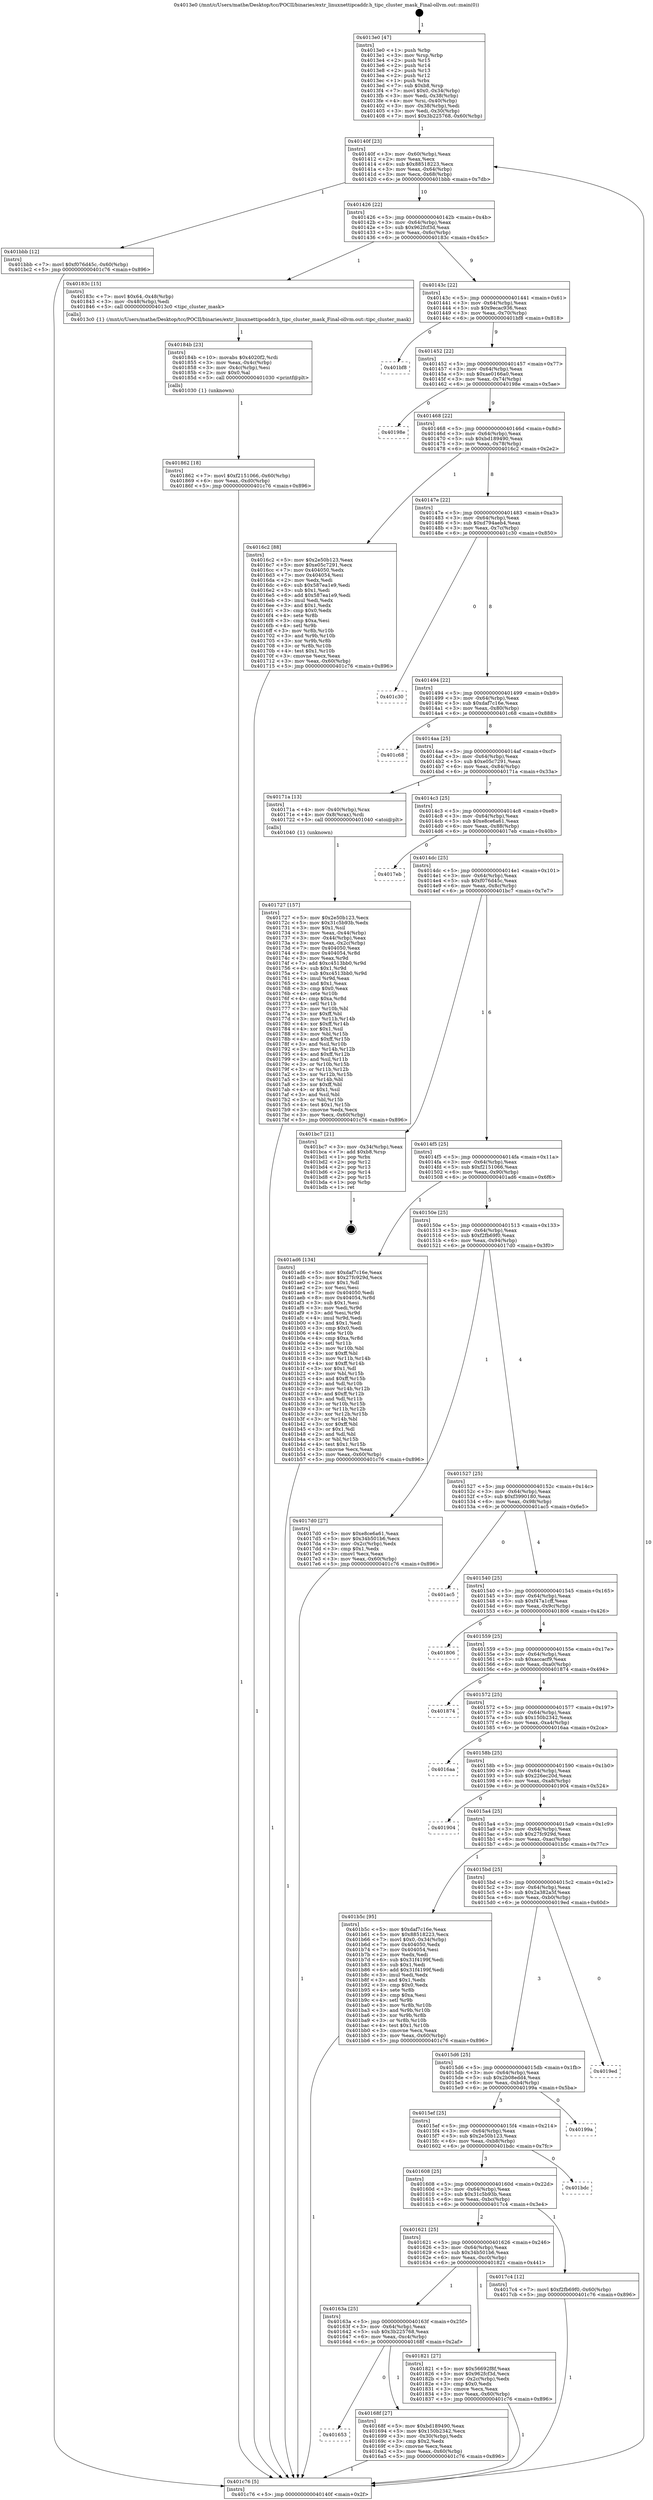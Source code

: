 digraph "0x4013e0" {
  label = "0x4013e0 (/mnt/c/Users/mathe/Desktop/tcc/POCII/binaries/extr_linuxnettipcaddr.h_tipc_cluster_mask_Final-ollvm.out::main(0))"
  labelloc = "t"
  node[shape=record]

  Entry [label="",width=0.3,height=0.3,shape=circle,fillcolor=black,style=filled]
  "0x40140f" [label="{
     0x40140f [23]\l
     | [instrs]\l
     &nbsp;&nbsp;0x40140f \<+3\>: mov -0x60(%rbp),%eax\l
     &nbsp;&nbsp;0x401412 \<+2\>: mov %eax,%ecx\l
     &nbsp;&nbsp;0x401414 \<+6\>: sub $0x88518223,%ecx\l
     &nbsp;&nbsp;0x40141a \<+3\>: mov %eax,-0x64(%rbp)\l
     &nbsp;&nbsp;0x40141d \<+3\>: mov %ecx,-0x68(%rbp)\l
     &nbsp;&nbsp;0x401420 \<+6\>: je 0000000000401bbb \<main+0x7db\>\l
  }"]
  "0x401bbb" [label="{
     0x401bbb [12]\l
     | [instrs]\l
     &nbsp;&nbsp;0x401bbb \<+7\>: movl $0xf076d45c,-0x60(%rbp)\l
     &nbsp;&nbsp;0x401bc2 \<+5\>: jmp 0000000000401c76 \<main+0x896\>\l
  }"]
  "0x401426" [label="{
     0x401426 [22]\l
     | [instrs]\l
     &nbsp;&nbsp;0x401426 \<+5\>: jmp 000000000040142b \<main+0x4b\>\l
     &nbsp;&nbsp;0x40142b \<+3\>: mov -0x64(%rbp),%eax\l
     &nbsp;&nbsp;0x40142e \<+5\>: sub $0x962fcf3d,%eax\l
     &nbsp;&nbsp;0x401433 \<+3\>: mov %eax,-0x6c(%rbp)\l
     &nbsp;&nbsp;0x401436 \<+6\>: je 000000000040183c \<main+0x45c\>\l
  }"]
  Exit [label="",width=0.3,height=0.3,shape=circle,fillcolor=black,style=filled,peripheries=2]
  "0x40183c" [label="{
     0x40183c [15]\l
     | [instrs]\l
     &nbsp;&nbsp;0x40183c \<+7\>: movl $0x64,-0x48(%rbp)\l
     &nbsp;&nbsp;0x401843 \<+3\>: mov -0x48(%rbp),%edi\l
     &nbsp;&nbsp;0x401846 \<+5\>: call 00000000004013c0 \<tipc_cluster_mask\>\l
     | [calls]\l
     &nbsp;&nbsp;0x4013c0 \{1\} (/mnt/c/Users/mathe/Desktop/tcc/POCII/binaries/extr_linuxnettipcaddr.h_tipc_cluster_mask_Final-ollvm.out::tipc_cluster_mask)\l
  }"]
  "0x40143c" [label="{
     0x40143c [22]\l
     | [instrs]\l
     &nbsp;&nbsp;0x40143c \<+5\>: jmp 0000000000401441 \<main+0x61\>\l
     &nbsp;&nbsp;0x401441 \<+3\>: mov -0x64(%rbp),%eax\l
     &nbsp;&nbsp;0x401444 \<+5\>: sub $0x9ecac936,%eax\l
     &nbsp;&nbsp;0x401449 \<+3\>: mov %eax,-0x70(%rbp)\l
     &nbsp;&nbsp;0x40144c \<+6\>: je 0000000000401bf8 \<main+0x818\>\l
  }"]
  "0x401862" [label="{
     0x401862 [18]\l
     | [instrs]\l
     &nbsp;&nbsp;0x401862 \<+7\>: movl $0xf2151066,-0x60(%rbp)\l
     &nbsp;&nbsp;0x401869 \<+6\>: mov %eax,-0xd0(%rbp)\l
     &nbsp;&nbsp;0x40186f \<+5\>: jmp 0000000000401c76 \<main+0x896\>\l
  }"]
  "0x401bf8" [label="{
     0x401bf8\l
  }", style=dashed]
  "0x401452" [label="{
     0x401452 [22]\l
     | [instrs]\l
     &nbsp;&nbsp;0x401452 \<+5\>: jmp 0000000000401457 \<main+0x77\>\l
     &nbsp;&nbsp;0x401457 \<+3\>: mov -0x64(%rbp),%eax\l
     &nbsp;&nbsp;0x40145a \<+5\>: sub $0xae0166a0,%eax\l
     &nbsp;&nbsp;0x40145f \<+3\>: mov %eax,-0x74(%rbp)\l
     &nbsp;&nbsp;0x401462 \<+6\>: je 000000000040198e \<main+0x5ae\>\l
  }"]
  "0x40184b" [label="{
     0x40184b [23]\l
     | [instrs]\l
     &nbsp;&nbsp;0x40184b \<+10\>: movabs $0x4020f2,%rdi\l
     &nbsp;&nbsp;0x401855 \<+3\>: mov %eax,-0x4c(%rbp)\l
     &nbsp;&nbsp;0x401858 \<+3\>: mov -0x4c(%rbp),%esi\l
     &nbsp;&nbsp;0x40185b \<+2\>: mov $0x0,%al\l
     &nbsp;&nbsp;0x40185d \<+5\>: call 0000000000401030 \<printf@plt\>\l
     | [calls]\l
     &nbsp;&nbsp;0x401030 \{1\} (unknown)\l
  }"]
  "0x40198e" [label="{
     0x40198e\l
  }", style=dashed]
  "0x401468" [label="{
     0x401468 [22]\l
     | [instrs]\l
     &nbsp;&nbsp;0x401468 \<+5\>: jmp 000000000040146d \<main+0x8d\>\l
     &nbsp;&nbsp;0x40146d \<+3\>: mov -0x64(%rbp),%eax\l
     &nbsp;&nbsp;0x401470 \<+5\>: sub $0xbd189490,%eax\l
     &nbsp;&nbsp;0x401475 \<+3\>: mov %eax,-0x78(%rbp)\l
     &nbsp;&nbsp;0x401478 \<+6\>: je 00000000004016c2 \<main+0x2e2\>\l
  }"]
  "0x401727" [label="{
     0x401727 [157]\l
     | [instrs]\l
     &nbsp;&nbsp;0x401727 \<+5\>: mov $0x2e50b123,%ecx\l
     &nbsp;&nbsp;0x40172c \<+5\>: mov $0x31c5b93b,%edx\l
     &nbsp;&nbsp;0x401731 \<+3\>: mov $0x1,%sil\l
     &nbsp;&nbsp;0x401734 \<+3\>: mov %eax,-0x44(%rbp)\l
     &nbsp;&nbsp;0x401737 \<+3\>: mov -0x44(%rbp),%eax\l
     &nbsp;&nbsp;0x40173a \<+3\>: mov %eax,-0x2c(%rbp)\l
     &nbsp;&nbsp;0x40173d \<+7\>: mov 0x404050,%eax\l
     &nbsp;&nbsp;0x401744 \<+8\>: mov 0x404054,%r8d\l
     &nbsp;&nbsp;0x40174c \<+3\>: mov %eax,%r9d\l
     &nbsp;&nbsp;0x40174f \<+7\>: add $0xc4513bb0,%r9d\l
     &nbsp;&nbsp;0x401756 \<+4\>: sub $0x1,%r9d\l
     &nbsp;&nbsp;0x40175a \<+7\>: sub $0xc4513bb0,%r9d\l
     &nbsp;&nbsp;0x401761 \<+4\>: imul %r9d,%eax\l
     &nbsp;&nbsp;0x401765 \<+3\>: and $0x1,%eax\l
     &nbsp;&nbsp;0x401768 \<+3\>: cmp $0x0,%eax\l
     &nbsp;&nbsp;0x40176b \<+4\>: sete %r10b\l
     &nbsp;&nbsp;0x40176f \<+4\>: cmp $0xa,%r8d\l
     &nbsp;&nbsp;0x401773 \<+4\>: setl %r11b\l
     &nbsp;&nbsp;0x401777 \<+3\>: mov %r10b,%bl\l
     &nbsp;&nbsp;0x40177a \<+3\>: xor $0xff,%bl\l
     &nbsp;&nbsp;0x40177d \<+3\>: mov %r11b,%r14b\l
     &nbsp;&nbsp;0x401780 \<+4\>: xor $0xff,%r14b\l
     &nbsp;&nbsp;0x401784 \<+4\>: xor $0x1,%sil\l
     &nbsp;&nbsp;0x401788 \<+3\>: mov %bl,%r15b\l
     &nbsp;&nbsp;0x40178b \<+4\>: and $0xff,%r15b\l
     &nbsp;&nbsp;0x40178f \<+3\>: and %sil,%r10b\l
     &nbsp;&nbsp;0x401792 \<+3\>: mov %r14b,%r12b\l
     &nbsp;&nbsp;0x401795 \<+4\>: and $0xff,%r12b\l
     &nbsp;&nbsp;0x401799 \<+3\>: and %sil,%r11b\l
     &nbsp;&nbsp;0x40179c \<+3\>: or %r10b,%r15b\l
     &nbsp;&nbsp;0x40179f \<+3\>: or %r11b,%r12b\l
     &nbsp;&nbsp;0x4017a2 \<+3\>: xor %r12b,%r15b\l
     &nbsp;&nbsp;0x4017a5 \<+3\>: or %r14b,%bl\l
     &nbsp;&nbsp;0x4017a8 \<+3\>: xor $0xff,%bl\l
     &nbsp;&nbsp;0x4017ab \<+4\>: or $0x1,%sil\l
     &nbsp;&nbsp;0x4017af \<+3\>: and %sil,%bl\l
     &nbsp;&nbsp;0x4017b2 \<+3\>: or %bl,%r15b\l
     &nbsp;&nbsp;0x4017b5 \<+4\>: test $0x1,%r15b\l
     &nbsp;&nbsp;0x4017b9 \<+3\>: cmovne %edx,%ecx\l
     &nbsp;&nbsp;0x4017bc \<+3\>: mov %ecx,-0x60(%rbp)\l
     &nbsp;&nbsp;0x4017bf \<+5\>: jmp 0000000000401c76 \<main+0x896\>\l
  }"]
  "0x4016c2" [label="{
     0x4016c2 [88]\l
     | [instrs]\l
     &nbsp;&nbsp;0x4016c2 \<+5\>: mov $0x2e50b123,%eax\l
     &nbsp;&nbsp;0x4016c7 \<+5\>: mov $0xe05c7291,%ecx\l
     &nbsp;&nbsp;0x4016cc \<+7\>: mov 0x404050,%edx\l
     &nbsp;&nbsp;0x4016d3 \<+7\>: mov 0x404054,%esi\l
     &nbsp;&nbsp;0x4016da \<+2\>: mov %edx,%edi\l
     &nbsp;&nbsp;0x4016dc \<+6\>: sub $0x587ea1e9,%edi\l
     &nbsp;&nbsp;0x4016e2 \<+3\>: sub $0x1,%edi\l
     &nbsp;&nbsp;0x4016e5 \<+6\>: add $0x587ea1e9,%edi\l
     &nbsp;&nbsp;0x4016eb \<+3\>: imul %edi,%edx\l
     &nbsp;&nbsp;0x4016ee \<+3\>: and $0x1,%edx\l
     &nbsp;&nbsp;0x4016f1 \<+3\>: cmp $0x0,%edx\l
     &nbsp;&nbsp;0x4016f4 \<+4\>: sete %r8b\l
     &nbsp;&nbsp;0x4016f8 \<+3\>: cmp $0xa,%esi\l
     &nbsp;&nbsp;0x4016fb \<+4\>: setl %r9b\l
     &nbsp;&nbsp;0x4016ff \<+3\>: mov %r8b,%r10b\l
     &nbsp;&nbsp;0x401702 \<+3\>: and %r9b,%r10b\l
     &nbsp;&nbsp;0x401705 \<+3\>: xor %r9b,%r8b\l
     &nbsp;&nbsp;0x401708 \<+3\>: or %r8b,%r10b\l
     &nbsp;&nbsp;0x40170b \<+4\>: test $0x1,%r10b\l
     &nbsp;&nbsp;0x40170f \<+3\>: cmovne %ecx,%eax\l
     &nbsp;&nbsp;0x401712 \<+3\>: mov %eax,-0x60(%rbp)\l
     &nbsp;&nbsp;0x401715 \<+5\>: jmp 0000000000401c76 \<main+0x896\>\l
  }"]
  "0x40147e" [label="{
     0x40147e [22]\l
     | [instrs]\l
     &nbsp;&nbsp;0x40147e \<+5\>: jmp 0000000000401483 \<main+0xa3\>\l
     &nbsp;&nbsp;0x401483 \<+3\>: mov -0x64(%rbp),%eax\l
     &nbsp;&nbsp;0x401486 \<+5\>: sub $0xd794aeb4,%eax\l
     &nbsp;&nbsp;0x40148b \<+3\>: mov %eax,-0x7c(%rbp)\l
     &nbsp;&nbsp;0x40148e \<+6\>: je 0000000000401c30 \<main+0x850\>\l
  }"]
  "0x4013e0" [label="{
     0x4013e0 [47]\l
     | [instrs]\l
     &nbsp;&nbsp;0x4013e0 \<+1\>: push %rbp\l
     &nbsp;&nbsp;0x4013e1 \<+3\>: mov %rsp,%rbp\l
     &nbsp;&nbsp;0x4013e4 \<+2\>: push %r15\l
     &nbsp;&nbsp;0x4013e6 \<+2\>: push %r14\l
     &nbsp;&nbsp;0x4013e8 \<+2\>: push %r13\l
     &nbsp;&nbsp;0x4013ea \<+2\>: push %r12\l
     &nbsp;&nbsp;0x4013ec \<+1\>: push %rbx\l
     &nbsp;&nbsp;0x4013ed \<+7\>: sub $0xb8,%rsp\l
     &nbsp;&nbsp;0x4013f4 \<+7\>: movl $0x0,-0x34(%rbp)\l
     &nbsp;&nbsp;0x4013fb \<+3\>: mov %edi,-0x38(%rbp)\l
     &nbsp;&nbsp;0x4013fe \<+4\>: mov %rsi,-0x40(%rbp)\l
     &nbsp;&nbsp;0x401402 \<+3\>: mov -0x38(%rbp),%edi\l
     &nbsp;&nbsp;0x401405 \<+3\>: mov %edi,-0x30(%rbp)\l
     &nbsp;&nbsp;0x401408 \<+7\>: movl $0x3b225768,-0x60(%rbp)\l
  }"]
  "0x401c30" [label="{
     0x401c30\l
  }", style=dashed]
  "0x401494" [label="{
     0x401494 [22]\l
     | [instrs]\l
     &nbsp;&nbsp;0x401494 \<+5\>: jmp 0000000000401499 \<main+0xb9\>\l
     &nbsp;&nbsp;0x401499 \<+3\>: mov -0x64(%rbp),%eax\l
     &nbsp;&nbsp;0x40149c \<+5\>: sub $0xdaf7c16e,%eax\l
     &nbsp;&nbsp;0x4014a1 \<+3\>: mov %eax,-0x80(%rbp)\l
     &nbsp;&nbsp;0x4014a4 \<+6\>: je 0000000000401c68 \<main+0x888\>\l
  }"]
  "0x401c76" [label="{
     0x401c76 [5]\l
     | [instrs]\l
     &nbsp;&nbsp;0x401c76 \<+5\>: jmp 000000000040140f \<main+0x2f\>\l
  }"]
  "0x401c68" [label="{
     0x401c68\l
  }", style=dashed]
  "0x4014aa" [label="{
     0x4014aa [25]\l
     | [instrs]\l
     &nbsp;&nbsp;0x4014aa \<+5\>: jmp 00000000004014af \<main+0xcf\>\l
     &nbsp;&nbsp;0x4014af \<+3\>: mov -0x64(%rbp),%eax\l
     &nbsp;&nbsp;0x4014b2 \<+5\>: sub $0xe05c7291,%eax\l
     &nbsp;&nbsp;0x4014b7 \<+6\>: mov %eax,-0x84(%rbp)\l
     &nbsp;&nbsp;0x4014bd \<+6\>: je 000000000040171a \<main+0x33a\>\l
  }"]
  "0x401653" [label="{
     0x401653\l
  }", style=dashed]
  "0x40171a" [label="{
     0x40171a [13]\l
     | [instrs]\l
     &nbsp;&nbsp;0x40171a \<+4\>: mov -0x40(%rbp),%rax\l
     &nbsp;&nbsp;0x40171e \<+4\>: mov 0x8(%rax),%rdi\l
     &nbsp;&nbsp;0x401722 \<+5\>: call 0000000000401040 \<atoi@plt\>\l
     | [calls]\l
     &nbsp;&nbsp;0x401040 \{1\} (unknown)\l
  }"]
  "0x4014c3" [label="{
     0x4014c3 [25]\l
     | [instrs]\l
     &nbsp;&nbsp;0x4014c3 \<+5\>: jmp 00000000004014c8 \<main+0xe8\>\l
     &nbsp;&nbsp;0x4014c8 \<+3\>: mov -0x64(%rbp),%eax\l
     &nbsp;&nbsp;0x4014cb \<+5\>: sub $0xe8ce6a61,%eax\l
     &nbsp;&nbsp;0x4014d0 \<+6\>: mov %eax,-0x88(%rbp)\l
     &nbsp;&nbsp;0x4014d6 \<+6\>: je 00000000004017eb \<main+0x40b\>\l
  }"]
  "0x40168f" [label="{
     0x40168f [27]\l
     | [instrs]\l
     &nbsp;&nbsp;0x40168f \<+5\>: mov $0xbd189490,%eax\l
     &nbsp;&nbsp;0x401694 \<+5\>: mov $0x150b2342,%ecx\l
     &nbsp;&nbsp;0x401699 \<+3\>: mov -0x30(%rbp),%edx\l
     &nbsp;&nbsp;0x40169c \<+3\>: cmp $0x2,%edx\l
     &nbsp;&nbsp;0x40169f \<+3\>: cmovne %ecx,%eax\l
     &nbsp;&nbsp;0x4016a2 \<+3\>: mov %eax,-0x60(%rbp)\l
     &nbsp;&nbsp;0x4016a5 \<+5\>: jmp 0000000000401c76 \<main+0x896\>\l
  }"]
  "0x4017eb" [label="{
     0x4017eb\l
  }", style=dashed]
  "0x4014dc" [label="{
     0x4014dc [25]\l
     | [instrs]\l
     &nbsp;&nbsp;0x4014dc \<+5\>: jmp 00000000004014e1 \<main+0x101\>\l
     &nbsp;&nbsp;0x4014e1 \<+3\>: mov -0x64(%rbp),%eax\l
     &nbsp;&nbsp;0x4014e4 \<+5\>: sub $0xf076d45c,%eax\l
     &nbsp;&nbsp;0x4014e9 \<+6\>: mov %eax,-0x8c(%rbp)\l
     &nbsp;&nbsp;0x4014ef \<+6\>: je 0000000000401bc7 \<main+0x7e7\>\l
  }"]
  "0x40163a" [label="{
     0x40163a [25]\l
     | [instrs]\l
     &nbsp;&nbsp;0x40163a \<+5\>: jmp 000000000040163f \<main+0x25f\>\l
     &nbsp;&nbsp;0x40163f \<+3\>: mov -0x64(%rbp),%eax\l
     &nbsp;&nbsp;0x401642 \<+5\>: sub $0x3b225768,%eax\l
     &nbsp;&nbsp;0x401647 \<+6\>: mov %eax,-0xc4(%rbp)\l
     &nbsp;&nbsp;0x40164d \<+6\>: je 000000000040168f \<main+0x2af\>\l
  }"]
  "0x401bc7" [label="{
     0x401bc7 [21]\l
     | [instrs]\l
     &nbsp;&nbsp;0x401bc7 \<+3\>: mov -0x34(%rbp),%eax\l
     &nbsp;&nbsp;0x401bca \<+7\>: add $0xb8,%rsp\l
     &nbsp;&nbsp;0x401bd1 \<+1\>: pop %rbx\l
     &nbsp;&nbsp;0x401bd2 \<+2\>: pop %r12\l
     &nbsp;&nbsp;0x401bd4 \<+2\>: pop %r13\l
     &nbsp;&nbsp;0x401bd6 \<+2\>: pop %r14\l
     &nbsp;&nbsp;0x401bd8 \<+2\>: pop %r15\l
     &nbsp;&nbsp;0x401bda \<+1\>: pop %rbp\l
     &nbsp;&nbsp;0x401bdb \<+1\>: ret\l
  }"]
  "0x4014f5" [label="{
     0x4014f5 [25]\l
     | [instrs]\l
     &nbsp;&nbsp;0x4014f5 \<+5\>: jmp 00000000004014fa \<main+0x11a\>\l
     &nbsp;&nbsp;0x4014fa \<+3\>: mov -0x64(%rbp),%eax\l
     &nbsp;&nbsp;0x4014fd \<+5\>: sub $0xf2151066,%eax\l
     &nbsp;&nbsp;0x401502 \<+6\>: mov %eax,-0x90(%rbp)\l
     &nbsp;&nbsp;0x401508 \<+6\>: je 0000000000401ad6 \<main+0x6f6\>\l
  }"]
  "0x401821" [label="{
     0x401821 [27]\l
     | [instrs]\l
     &nbsp;&nbsp;0x401821 \<+5\>: mov $0x56692f8f,%eax\l
     &nbsp;&nbsp;0x401826 \<+5\>: mov $0x962fcf3d,%ecx\l
     &nbsp;&nbsp;0x40182b \<+3\>: mov -0x2c(%rbp),%edx\l
     &nbsp;&nbsp;0x40182e \<+3\>: cmp $0x0,%edx\l
     &nbsp;&nbsp;0x401831 \<+3\>: cmove %ecx,%eax\l
     &nbsp;&nbsp;0x401834 \<+3\>: mov %eax,-0x60(%rbp)\l
     &nbsp;&nbsp;0x401837 \<+5\>: jmp 0000000000401c76 \<main+0x896\>\l
  }"]
  "0x401ad6" [label="{
     0x401ad6 [134]\l
     | [instrs]\l
     &nbsp;&nbsp;0x401ad6 \<+5\>: mov $0xdaf7c16e,%eax\l
     &nbsp;&nbsp;0x401adb \<+5\>: mov $0x27fc929d,%ecx\l
     &nbsp;&nbsp;0x401ae0 \<+2\>: mov $0x1,%dl\l
     &nbsp;&nbsp;0x401ae2 \<+2\>: xor %esi,%esi\l
     &nbsp;&nbsp;0x401ae4 \<+7\>: mov 0x404050,%edi\l
     &nbsp;&nbsp;0x401aeb \<+8\>: mov 0x404054,%r8d\l
     &nbsp;&nbsp;0x401af3 \<+3\>: sub $0x1,%esi\l
     &nbsp;&nbsp;0x401af6 \<+3\>: mov %edi,%r9d\l
     &nbsp;&nbsp;0x401af9 \<+3\>: add %esi,%r9d\l
     &nbsp;&nbsp;0x401afc \<+4\>: imul %r9d,%edi\l
     &nbsp;&nbsp;0x401b00 \<+3\>: and $0x1,%edi\l
     &nbsp;&nbsp;0x401b03 \<+3\>: cmp $0x0,%edi\l
     &nbsp;&nbsp;0x401b06 \<+4\>: sete %r10b\l
     &nbsp;&nbsp;0x401b0a \<+4\>: cmp $0xa,%r8d\l
     &nbsp;&nbsp;0x401b0e \<+4\>: setl %r11b\l
     &nbsp;&nbsp;0x401b12 \<+3\>: mov %r10b,%bl\l
     &nbsp;&nbsp;0x401b15 \<+3\>: xor $0xff,%bl\l
     &nbsp;&nbsp;0x401b18 \<+3\>: mov %r11b,%r14b\l
     &nbsp;&nbsp;0x401b1b \<+4\>: xor $0xff,%r14b\l
     &nbsp;&nbsp;0x401b1f \<+3\>: xor $0x1,%dl\l
     &nbsp;&nbsp;0x401b22 \<+3\>: mov %bl,%r15b\l
     &nbsp;&nbsp;0x401b25 \<+4\>: and $0xff,%r15b\l
     &nbsp;&nbsp;0x401b29 \<+3\>: and %dl,%r10b\l
     &nbsp;&nbsp;0x401b2c \<+3\>: mov %r14b,%r12b\l
     &nbsp;&nbsp;0x401b2f \<+4\>: and $0xff,%r12b\l
     &nbsp;&nbsp;0x401b33 \<+3\>: and %dl,%r11b\l
     &nbsp;&nbsp;0x401b36 \<+3\>: or %r10b,%r15b\l
     &nbsp;&nbsp;0x401b39 \<+3\>: or %r11b,%r12b\l
     &nbsp;&nbsp;0x401b3c \<+3\>: xor %r12b,%r15b\l
     &nbsp;&nbsp;0x401b3f \<+3\>: or %r14b,%bl\l
     &nbsp;&nbsp;0x401b42 \<+3\>: xor $0xff,%bl\l
     &nbsp;&nbsp;0x401b45 \<+3\>: or $0x1,%dl\l
     &nbsp;&nbsp;0x401b48 \<+2\>: and %dl,%bl\l
     &nbsp;&nbsp;0x401b4a \<+3\>: or %bl,%r15b\l
     &nbsp;&nbsp;0x401b4d \<+4\>: test $0x1,%r15b\l
     &nbsp;&nbsp;0x401b51 \<+3\>: cmovne %ecx,%eax\l
     &nbsp;&nbsp;0x401b54 \<+3\>: mov %eax,-0x60(%rbp)\l
     &nbsp;&nbsp;0x401b57 \<+5\>: jmp 0000000000401c76 \<main+0x896\>\l
  }"]
  "0x40150e" [label="{
     0x40150e [25]\l
     | [instrs]\l
     &nbsp;&nbsp;0x40150e \<+5\>: jmp 0000000000401513 \<main+0x133\>\l
     &nbsp;&nbsp;0x401513 \<+3\>: mov -0x64(%rbp),%eax\l
     &nbsp;&nbsp;0x401516 \<+5\>: sub $0xf2fb69f0,%eax\l
     &nbsp;&nbsp;0x40151b \<+6\>: mov %eax,-0x94(%rbp)\l
     &nbsp;&nbsp;0x401521 \<+6\>: je 00000000004017d0 \<main+0x3f0\>\l
  }"]
  "0x401621" [label="{
     0x401621 [25]\l
     | [instrs]\l
     &nbsp;&nbsp;0x401621 \<+5\>: jmp 0000000000401626 \<main+0x246\>\l
     &nbsp;&nbsp;0x401626 \<+3\>: mov -0x64(%rbp),%eax\l
     &nbsp;&nbsp;0x401629 \<+5\>: sub $0x34b501b6,%eax\l
     &nbsp;&nbsp;0x40162e \<+6\>: mov %eax,-0xc0(%rbp)\l
     &nbsp;&nbsp;0x401634 \<+6\>: je 0000000000401821 \<main+0x441\>\l
  }"]
  "0x4017d0" [label="{
     0x4017d0 [27]\l
     | [instrs]\l
     &nbsp;&nbsp;0x4017d0 \<+5\>: mov $0xe8ce6a61,%eax\l
     &nbsp;&nbsp;0x4017d5 \<+5\>: mov $0x34b501b6,%ecx\l
     &nbsp;&nbsp;0x4017da \<+3\>: mov -0x2c(%rbp),%edx\l
     &nbsp;&nbsp;0x4017dd \<+3\>: cmp $0x1,%edx\l
     &nbsp;&nbsp;0x4017e0 \<+3\>: cmovl %ecx,%eax\l
     &nbsp;&nbsp;0x4017e3 \<+3\>: mov %eax,-0x60(%rbp)\l
     &nbsp;&nbsp;0x4017e6 \<+5\>: jmp 0000000000401c76 \<main+0x896\>\l
  }"]
  "0x401527" [label="{
     0x401527 [25]\l
     | [instrs]\l
     &nbsp;&nbsp;0x401527 \<+5\>: jmp 000000000040152c \<main+0x14c\>\l
     &nbsp;&nbsp;0x40152c \<+3\>: mov -0x64(%rbp),%eax\l
     &nbsp;&nbsp;0x40152f \<+5\>: sub $0xf3990180,%eax\l
     &nbsp;&nbsp;0x401534 \<+6\>: mov %eax,-0x98(%rbp)\l
     &nbsp;&nbsp;0x40153a \<+6\>: je 0000000000401ac5 \<main+0x6e5\>\l
  }"]
  "0x4017c4" [label="{
     0x4017c4 [12]\l
     | [instrs]\l
     &nbsp;&nbsp;0x4017c4 \<+7\>: movl $0xf2fb69f0,-0x60(%rbp)\l
     &nbsp;&nbsp;0x4017cb \<+5\>: jmp 0000000000401c76 \<main+0x896\>\l
  }"]
  "0x401ac5" [label="{
     0x401ac5\l
  }", style=dashed]
  "0x401540" [label="{
     0x401540 [25]\l
     | [instrs]\l
     &nbsp;&nbsp;0x401540 \<+5\>: jmp 0000000000401545 \<main+0x165\>\l
     &nbsp;&nbsp;0x401545 \<+3\>: mov -0x64(%rbp),%eax\l
     &nbsp;&nbsp;0x401548 \<+5\>: sub $0xf47a1cff,%eax\l
     &nbsp;&nbsp;0x40154d \<+6\>: mov %eax,-0x9c(%rbp)\l
     &nbsp;&nbsp;0x401553 \<+6\>: je 0000000000401806 \<main+0x426\>\l
  }"]
  "0x401608" [label="{
     0x401608 [25]\l
     | [instrs]\l
     &nbsp;&nbsp;0x401608 \<+5\>: jmp 000000000040160d \<main+0x22d\>\l
     &nbsp;&nbsp;0x40160d \<+3\>: mov -0x64(%rbp),%eax\l
     &nbsp;&nbsp;0x401610 \<+5\>: sub $0x31c5b93b,%eax\l
     &nbsp;&nbsp;0x401615 \<+6\>: mov %eax,-0xbc(%rbp)\l
     &nbsp;&nbsp;0x40161b \<+6\>: je 00000000004017c4 \<main+0x3e4\>\l
  }"]
  "0x401806" [label="{
     0x401806\l
  }", style=dashed]
  "0x401559" [label="{
     0x401559 [25]\l
     | [instrs]\l
     &nbsp;&nbsp;0x401559 \<+5\>: jmp 000000000040155e \<main+0x17e\>\l
     &nbsp;&nbsp;0x40155e \<+3\>: mov -0x64(%rbp),%eax\l
     &nbsp;&nbsp;0x401561 \<+5\>: sub $0xaccacf9,%eax\l
     &nbsp;&nbsp;0x401566 \<+6\>: mov %eax,-0xa0(%rbp)\l
     &nbsp;&nbsp;0x40156c \<+6\>: je 0000000000401874 \<main+0x494\>\l
  }"]
  "0x401bdc" [label="{
     0x401bdc\l
  }", style=dashed]
  "0x401874" [label="{
     0x401874\l
  }", style=dashed]
  "0x401572" [label="{
     0x401572 [25]\l
     | [instrs]\l
     &nbsp;&nbsp;0x401572 \<+5\>: jmp 0000000000401577 \<main+0x197\>\l
     &nbsp;&nbsp;0x401577 \<+3\>: mov -0x64(%rbp),%eax\l
     &nbsp;&nbsp;0x40157a \<+5\>: sub $0x150b2342,%eax\l
     &nbsp;&nbsp;0x40157f \<+6\>: mov %eax,-0xa4(%rbp)\l
     &nbsp;&nbsp;0x401585 \<+6\>: je 00000000004016aa \<main+0x2ca\>\l
  }"]
  "0x4015ef" [label="{
     0x4015ef [25]\l
     | [instrs]\l
     &nbsp;&nbsp;0x4015ef \<+5\>: jmp 00000000004015f4 \<main+0x214\>\l
     &nbsp;&nbsp;0x4015f4 \<+3\>: mov -0x64(%rbp),%eax\l
     &nbsp;&nbsp;0x4015f7 \<+5\>: sub $0x2e50b123,%eax\l
     &nbsp;&nbsp;0x4015fc \<+6\>: mov %eax,-0xb8(%rbp)\l
     &nbsp;&nbsp;0x401602 \<+6\>: je 0000000000401bdc \<main+0x7fc\>\l
  }"]
  "0x4016aa" [label="{
     0x4016aa\l
  }", style=dashed]
  "0x40158b" [label="{
     0x40158b [25]\l
     | [instrs]\l
     &nbsp;&nbsp;0x40158b \<+5\>: jmp 0000000000401590 \<main+0x1b0\>\l
     &nbsp;&nbsp;0x401590 \<+3\>: mov -0x64(%rbp),%eax\l
     &nbsp;&nbsp;0x401593 \<+5\>: sub $0x226ec20d,%eax\l
     &nbsp;&nbsp;0x401598 \<+6\>: mov %eax,-0xa8(%rbp)\l
     &nbsp;&nbsp;0x40159e \<+6\>: je 0000000000401904 \<main+0x524\>\l
  }"]
  "0x40199a" [label="{
     0x40199a\l
  }", style=dashed]
  "0x401904" [label="{
     0x401904\l
  }", style=dashed]
  "0x4015a4" [label="{
     0x4015a4 [25]\l
     | [instrs]\l
     &nbsp;&nbsp;0x4015a4 \<+5\>: jmp 00000000004015a9 \<main+0x1c9\>\l
     &nbsp;&nbsp;0x4015a9 \<+3\>: mov -0x64(%rbp),%eax\l
     &nbsp;&nbsp;0x4015ac \<+5\>: sub $0x27fc929d,%eax\l
     &nbsp;&nbsp;0x4015b1 \<+6\>: mov %eax,-0xac(%rbp)\l
     &nbsp;&nbsp;0x4015b7 \<+6\>: je 0000000000401b5c \<main+0x77c\>\l
  }"]
  "0x4015d6" [label="{
     0x4015d6 [25]\l
     | [instrs]\l
     &nbsp;&nbsp;0x4015d6 \<+5\>: jmp 00000000004015db \<main+0x1fb\>\l
     &nbsp;&nbsp;0x4015db \<+3\>: mov -0x64(%rbp),%eax\l
     &nbsp;&nbsp;0x4015de \<+5\>: sub $0x2b08edd4,%eax\l
     &nbsp;&nbsp;0x4015e3 \<+6\>: mov %eax,-0xb4(%rbp)\l
     &nbsp;&nbsp;0x4015e9 \<+6\>: je 000000000040199a \<main+0x5ba\>\l
  }"]
  "0x401b5c" [label="{
     0x401b5c [95]\l
     | [instrs]\l
     &nbsp;&nbsp;0x401b5c \<+5\>: mov $0xdaf7c16e,%eax\l
     &nbsp;&nbsp;0x401b61 \<+5\>: mov $0x88518223,%ecx\l
     &nbsp;&nbsp;0x401b66 \<+7\>: movl $0x0,-0x34(%rbp)\l
     &nbsp;&nbsp;0x401b6d \<+7\>: mov 0x404050,%edx\l
     &nbsp;&nbsp;0x401b74 \<+7\>: mov 0x404054,%esi\l
     &nbsp;&nbsp;0x401b7b \<+2\>: mov %edx,%edi\l
     &nbsp;&nbsp;0x401b7d \<+6\>: sub $0x31f4199f,%edi\l
     &nbsp;&nbsp;0x401b83 \<+3\>: sub $0x1,%edi\l
     &nbsp;&nbsp;0x401b86 \<+6\>: add $0x31f4199f,%edi\l
     &nbsp;&nbsp;0x401b8c \<+3\>: imul %edi,%edx\l
     &nbsp;&nbsp;0x401b8f \<+3\>: and $0x1,%edx\l
     &nbsp;&nbsp;0x401b92 \<+3\>: cmp $0x0,%edx\l
     &nbsp;&nbsp;0x401b95 \<+4\>: sete %r8b\l
     &nbsp;&nbsp;0x401b99 \<+3\>: cmp $0xa,%esi\l
     &nbsp;&nbsp;0x401b9c \<+4\>: setl %r9b\l
     &nbsp;&nbsp;0x401ba0 \<+3\>: mov %r8b,%r10b\l
     &nbsp;&nbsp;0x401ba3 \<+3\>: and %r9b,%r10b\l
     &nbsp;&nbsp;0x401ba6 \<+3\>: xor %r9b,%r8b\l
     &nbsp;&nbsp;0x401ba9 \<+3\>: or %r8b,%r10b\l
     &nbsp;&nbsp;0x401bac \<+4\>: test $0x1,%r10b\l
     &nbsp;&nbsp;0x401bb0 \<+3\>: cmovne %ecx,%eax\l
     &nbsp;&nbsp;0x401bb3 \<+3\>: mov %eax,-0x60(%rbp)\l
     &nbsp;&nbsp;0x401bb6 \<+5\>: jmp 0000000000401c76 \<main+0x896\>\l
  }"]
  "0x4015bd" [label="{
     0x4015bd [25]\l
     | [instrs]\l
     &nbsp;&nbsp;0x4015bd \<+5\>: jmp 00000000004015c2 \<main+0x1e2\>\l
     &nbsp;&nbsp;0x4015c2 \<+3\>: mov -0x64(%rbp),%eax\l
     &nbsp;&nbsp;0x4015c5 \<+5\>: sub $0x2a382a5f,%eax\l
     &nbsp;&nbsp;0x4015ca \<+6\>: mov %eax,-0xb0(%rbp)\l
     &nbsp;&nbsp;0x4015d0 \<+6\>: je 00000000004019ed \<main+0x60d\>\l
  }"]
  "0x4019ed" [label="{
     0x4019ed\l
  }", style=dashed]
  Entry -> "0x4013e0" [label=" 1"]
  "0x40140f" -> "0x401bbb" [label=" 1"]
  "0x40140f" -> "0x401426" [label=" 10"]
  "0x401bc7" -> Exit [label=" 1"]
  "0x401426" -> "0x40183c" [label=" 1"]
  "0x401426" -> "0x40143c" [label=" 9"]
  "0x401bbb" -> "0x401c76" [label=" 1"]
  "0x40143c" -> "0x401bf8" [label=" 0"]
  "0x40143c" -> "0x401452" [label=" 9"]
  "0x401b5c" -> "0x401c76" [label=" 1"]
  "0x401452" -> "0x40198e" [label=" 0"]
  "0x401452" -> "0x401468" [label=" 9"]
  "0x401ad6" -> "0x401c76" [label=" 1"]
  "0x401468" -> "0x4016c2" [label=" 1"]
  "0x401468" -> "0x40147e" [label=" 8"]
  "0x401862" -> "0x401c76" [label=" 1"]
  "0x40147e" -> "0x401c30" [label=" 0"]
  "0x40147e" -> "0x401494" [label=" 8"]
  "0x40184b" -> "0x401862" [label=" 1"]
  "0x401494" -> "0x401c68" [label=" 0"]
  "0x401494" -> "0x4014aa" [label=" 8"]
  "0x40183c" -> "0x40184b" [label=" 1"]
  "0x4014aa" -> "0x40171a" [label=" 1"]
  "0x4014aa" -> "0x4014c3" [label=" 7"]
  "0x401821" -> "0x401c76" [label=" 1"]
  "0x4014c3" -> "0x4017eb" [label=" 0"]
  "0x4014c3" -> "0x4014dc" [label=" 7"]
  "0x4017d0" -> "0x401c76" [label=" 1"]
  "0x4014dc" -> "0x401bc7" [label=" 1"]
  "0x4014dc" -> "0x4014f5" [label=" 6"]
  "0x401727" -> "0x401c76" [label=" 1"]
  "0x4014f5" -> "0x401ad6" [label=" 1"]
  "0x4014f5" -> "0x40150e" [label=" 5"]
  "0x40171a" -> "0x401727" [label=" 1"]
  "0x40150e" -> "0x4017d0" [label=" 1"]
  "0x40150e" -> "0x401527" [label=" 4"]
  "0x401c76" -> "0x40140f" [label=" 10"]
  "0x401527" -> "0x401ac5" [label=" 0"]
  "0x401527" -> "0x401540" [label=" 4"]
  "0x4013e0" -> "0x40140f" [label=" 1"]
  "0x401540" -> "0x401806" [label=" 0"]
  "0x401540" -> "0x401559" [label=" 4"]
  "0x40163a" -> "0x401653" [label=" 0"]
  "0x401559" -> "0x401874" [label=" 0"]
  "0x401559" -> "0x401572" [label=" 4"]
  "0x40163a" -> "0x40168f" [label=" 1"]
  "0x401572" -> "0x4016aa" [label=" 0"]
  "0x401572" -> "0x40158b" [label=" 4"]
  "0x401621" -> "0x40163a" [label=" 1"]
  "0x40158b" -> "0x401904" [label=" 0"]
  "0x40158b" -> "0x4015a4" [label=" 4"]
  "0x401621" -> "0x401821" [label=" 1"]
  "0x4015a4" -> "0x401b5c" [label=" 1"]
  "0x4015a4" -> "0x4015bd" [label=" 3"]
  "0x401608" -> "0x401621" [label=" 2"]
  "0x4015bd" -> "0x4019ed" [label=" 0"]
  "0x4015bd" -> "0x4015d6" [label=" 3"]
  "0x4016c2" -> "0x401c76" [label=" 1"]
  "0x4015d6" -> "0x40199a" [label=" 0"]
  "0x4015d6" -> "0x4015ef" [label=" 3"]
  "0x4017c4" -> "0x401c76" [label=" 1"]
  "0x4015ef" -> "0x401bdc" [label=" 0"]
  "0x4015ef" -> "0x401608" [label=" 3"]
  "0x40168f" -> "0x401c76" [label=" 1"]
  "0x401608" -> "0x4017c4" [label=" 1"]
}
